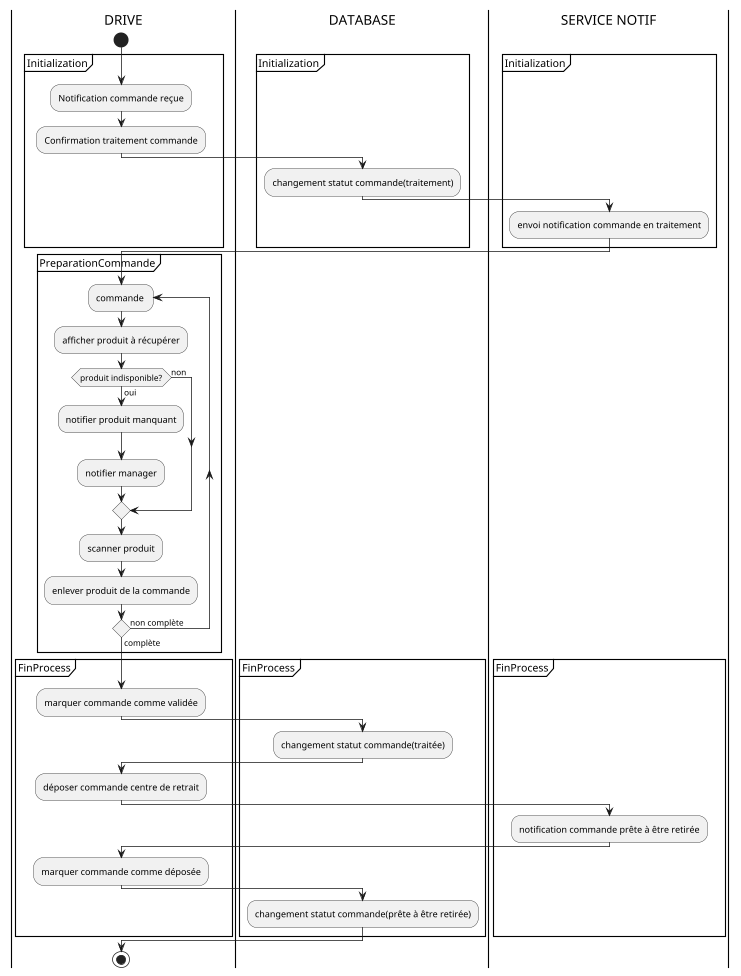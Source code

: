 @startuml Activité Préparateur

scale 0.75


|DRIVE|
start

partition Initialization {


:Notification commande reçue;

:Confirmation traitement commande;

|DATABASE|
:changement statut commande(traitement);

|SERVICE NOTIF|
:envoi notification commande en traitement;

}
|DRIVE|

partition PreparationCommande {


repeat :commande ;
:afficher produit à récupérer;
if(produit indisponible?)then(oui)
:notifier produit manquant;
:notifier manager;
else (non)
endif

:scanner produit;
:enlever produit de la commande;
repeat while () is (non complète) not (complète)
}

partition FinProcess {

:marquer commande comme validée;

|DATABASE|
:changement statut commande(traitée);

'|SERVICE NOTIF|
':notification commande terminée;

|DRIVE|
:déposer commande centre de retrait;

|SERVICE NOTIF|
:notification commande prête à être retirée;

|DRIVE|
:marquer commande comme déposée;
|DATABASE|
:changement statut commande(prête à être retirée);

|DRIVE|

}
stop

@enduml